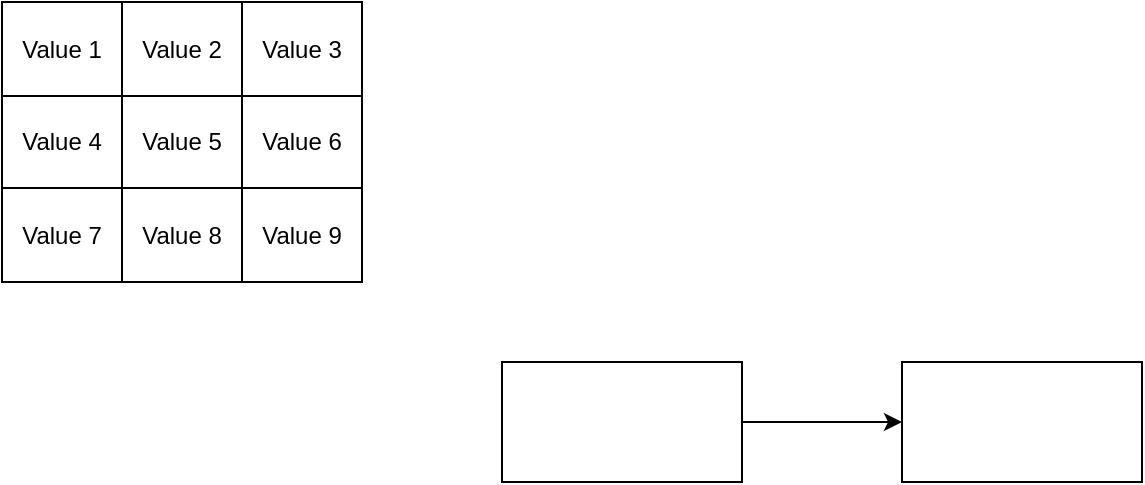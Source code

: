 <mxfile version="24.7.16">
  <diagram name="第 1 页" id="azMu7HmJS80qO7vslBVY">
    <mxGraphModel dx="1026" dy="613" grid="1" gridSize="10" guides="1" tooltips="1" connect="1" arrows="1" fold="1" page="1" pageScale="1" pageWidth="827" pageHeight="1169" math="0" shadow="0">
      <root>
        <mxCell id="0" />
        <mxCell id="1" parent="0" />
        <mxCell id="jYvk_46ao2s_nbNvBuSr-3" value="" style="edgeStyle=orthogonalEdgeStyle;rounded=0;orthogonalLoop=1;jettySize=auto;html=1;" parent="1" source="jYvk_46ao2s_nbNvBuSr-1" target="jYvk_46ao2s_nbNvBuSr-2" edge="1">
          <mxGeometry relative="1" as="geometry" />
        </mxCell>
        <mxCell id="jYvk_46ao2s_nbNvBuSr-1" value="" style="rounded=0;whiteSpace=wrap;html=1;" parent="1" vertex="1">
          <mxGeometry x="350" y="290" width="120" height="60" as="geometry" />
        </mxCell>
        <mxCell id="jYvk_46ao2s_nbNvBuSr-2" value="" style="rounded=0;whiteSpace=wrap;html=1;" parent="1" vertex="1">
          <mxGeometry x="550" y="290" width="120" height="60" as="geometry" />
        </mxCell>
        <mxCell id="jYvk_46ao2s_nbNvBuSr-4" value="" style="childLayout=tableLayout;recursiveResize=0;shadow=0;fillColor=none;" parent="1" vertex="1">
          <mxGeometry x="100" y="110" width="180" height="140" as="geometry" />
        </mxCell>
        <mxCell id="jYvk_46ao2s_nbNvBuSr-5" value="" style="shape=tableRow;horizontal=0;startSize=0;swimlaneHead=0;swimlaneBody=0;top=0;left=0;bottom=0;right=0;dropTarget=0;collapsible=0;recursiveResize=0;expand=0;fontStyle=0;fillColor=none;strokeColor=inherit;" parent="jYvk_46ao2s_nbNvBuSr-4" vertex="1">
          <mxGeometry width="180" height="47" as="geometry" />
        </mxCell>
        <mxCell id="jYvk_46ao2s_nbNvBuSr-6" value="Value 1" style="connectable=0;recursiveResize=0;strokeColor=inherit;fillColor=none;align=center;whiteSpace=wrap;html=1;" parent="jYvk_46ao2s_nbNvBuSr-5" vertex="1">
          <mxGeometry width="60" height="47" as="geometry">
            <mxRectangle width="60" height="47" as="alternateBounds" />
          </mxGeometry>
        </mxCell>
        <mxCell id="jYvk_46ao2s_nbNvBuSr-7" value="Value 2" style="connectable=0;recursiveResize=0;strokeColor=inherit;fillColor=none;align=center;whiteSpace=wrap;html=1;" parent="jYvk_46ao2s_nbNvBuSr-5" vertex="1">
          <mxGeometry x="60" width="60" height="47" as="geometry">
            <mxRectangle width="60" height="47" as="alternateBounds" />
          </mxGeometry>
        </mxCell>
        <mxCell id="jYvk_46ao2s_nbNvBuSr-8" value="Value 3" style="connectable=0;recursiveResize=0;strokeColor=inherit;fillColor=none;align=center;whiteSpace=wrap;html=1;" parent="jYvk_46ao2s_nbNvBuSr-5" vertex="1">
          <mxGeometry x="120" width="60" height="47" as="geometry">
            <mxRectangle width="60" height="47" as="alternateBounds" />
          </mxGeometry>
        </mxCell>
        <mxCell id="jYvk_46ao2s_nbNvBuSr-9" style="shape=tableRow;horizontal=0;startSize=0;swimlaneHead=0;swimlaneBody=0;top=0;left=0;bottom=0;right=0;dropTarget=0;collapsible=0;recursiveResize=0;expand=0;fontStyle=0;fillColor=none;strokeColor=inherit;" parent="jYvk_46ao2s_nbNvBuSr-4" vertex="1">
          <mxGeometry y="47" width="180" height="46" as="geometry" />
        </mxCell>
        <mxCell id="jYvk_46ao2s_nbNvBuSr-10" value="Value 4" style="connectable=0;recursiveResize=0;strokeColor=inherit;fillColor=none;align=center;whiteSpace=wrap;html=1;" parent="jYvk_46ao2s_nbNvBuSr-9" vertex="1">
          <mxGeometry width="60" height="46" as="geometry">
            <mxRectangle width="60" height="46" as="alternateBounds" />
          </mxGeometry>
        </mxCell>
        <mxCell id="jYvk_46ao2s_nbNvBuSr-11" value="Value 5" style="connectable=0;recursiveResize=0;strokeColor=inherit;fillColor=none;align=center;whiteSpace=wrap;html=1;" parent="jYvk_46ao2s_nbNvBuSr-9" vertex="1">
          <mxGeometry x="60" width="60" height="46" as="geometry">
            <mxRectangle width="60" height="46" as="alternateBounds" />
          </mxGeometry>
        </mxCell>
        <mxCell id="jYvk_46ao2s_nbNvBuSr-12" value="Value 6" style="connectable=0;recursiveResize=0;strokeColor=inherit;fillColor=none;align=center;whiteSpace=wrap;html=1;" parent="jYvk_46ao2s_nbNvBuSr-9" vertex="1">
          <mxGeometry x="120" width="60" height="46" as="geometry">
            <mxRectangle width="60" height="46" as="alternateBounds" />
          </mxGeometry>
        </mxCell>
        <mxCell id="jYvk_46ao2s_nbNvBuSr-13" style="shape=tableRow;horizontal=0;startSize=0;swimlaneHead=0;swimlaneBody=0;top=0;left=0;bottom=0;right=0;dropTarget=0;collapsible=0;recursiveResize=0;expand=0;fontStyle=0;fillColor=none;strokeColor=inherit;" parent="jYvk_46ao2s_nbNvBuSr-4" vertex="1">
          <mxGeometry y="93" width="180" height="47" as="geometry" />
        </mxCell>
        <mxCell id="jYvk_46ao2s_nbNvBuSr-14" value="Value 7" style="connectable=0;recursiveResize=0;strokeColor=inherit;fillColor=none;align=center;whiteSpace=wrap;html=1;" parent="jYvk_46ao2s_nbNvBuSr-13" vertex="1">
          <mxGeometry width="60" height="47" as="geometry">
            <mxRectangle width="60" height="47" as="alternateBounds" />
          </mxGeometry>
        </mxCell>
        <mxCell id="jYvk_46ao2s_nbNvBuSr-15" value="Value 8" style="connectable=0;recursiveResize=0;strokeColor=inherit;fillColor=none;align=center;whiteSpace=wrap;html=1;" parent="jYvk_46ao2s_nbNvBuSr-13" vertex="1">
          <mxGeometry x="60" width="60" height="47" as="geometry">
            <mxRectangle width="60" height="47" as="alternateBounds" />
          </mxGeometry>
        </mxCell>
        <mxCell id="jYvk_46ao2s_nbNvBuSr-16" value="Value 9" style="connectable=0;recursiveResize=0;strokeColor=inherit;fillColor=none;align=center;whiteSpace=wrap;html=1;" parent="jYvk_46ao2s_nbNvBuSr-13" vertex="1">
          <mxGeometry x="120" width="60" height="47" as="geometry">
            <mxRectangle width="60" height="47" as="alternateBounds" />
          </mxGeometry>
        </mxCell>
      </root>
    </mxGraphModel>
  </diagram>
</mxfile>
